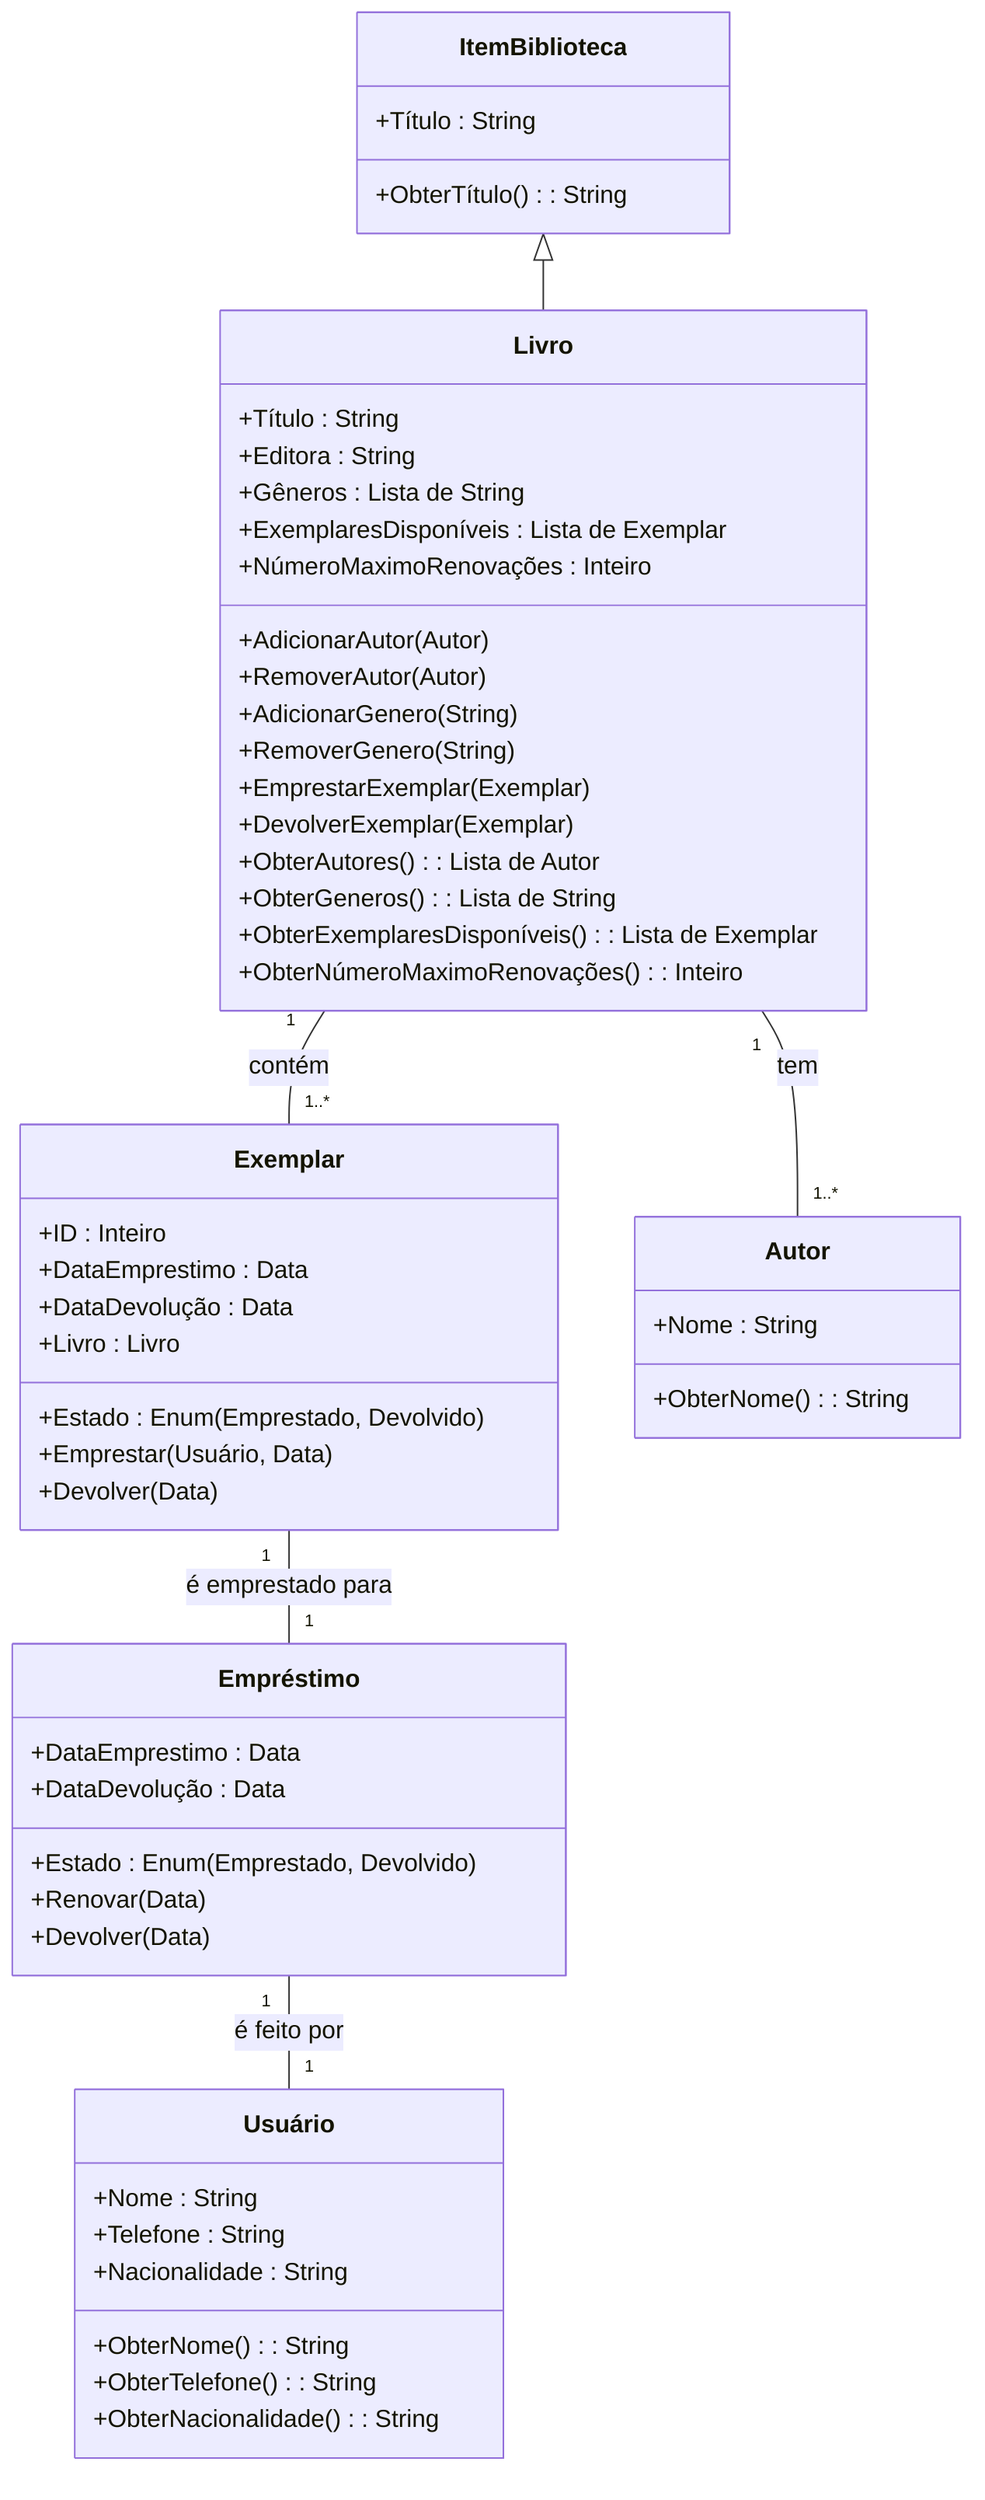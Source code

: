 classDiagram
  ItemBiblioteca <|-- Livro
  Livro "1" -- "1..*" Exemplar : contém
  Livro "1" -- "1..*" Autor : tem
  Exemplar "1" -- "1" Empréstimo : é emprestado para
  Empréstimo "1" -- "1" Usuário : é feito por

  class ItemBiblioteca {
    +Título : String
    +ObterTítulo() : String
  }

  class Livro {
    +Título : String
    +Editora : String
    +Gêneros : Lista de String
    +ExemplaresDisponíveis : Lista de Exemplar
    +NúmeroMaximoRenovações : Inteiro
    +AdicionarAutor(Autor)
    +RemoverAutor(Autor)
    +AdicionarGenero(String)
    +RemoverGenero(String)
    +EmprestarExemplar(Exemplar)
    +DevolverExemplar(Exemplar)
    +ObterAutores() : Lista de Autor
    +ObterGeneros() : Lista de String
    +ObterExemplaresDisponíveis() : Lista de Exemplar
    +ObterNúmeroMaximoRenovações() : Inteiro
  }

  class Autor {
    +Nome : String
    +ObterNome() : String
  }

  class Exemplar {
    +ID : Inteiro
    +Estado : Enum(Emprestado, Devolvido)
    +DataEmprestimo : Data
    +DataDevolução : Data
    +Livro : Livro
    +Emprestar(Usuário, Data)
    +Devolver(Data)
  }

  class Usuário {
    +Nome : String
    +Telefone : String
    +Nacionalidade : String
    +ObterNome() : String
    +ObterTelefone() : String
    +ObterNacionalidade() : String
  }

  class Empréstimo {
    +DataEmprestimo : Data
    +DataDevolução : Data
    +Estado : Enum(Emprestado, Devolvido)
    +Renovar(Data)
    +Devolver(Data)
  }